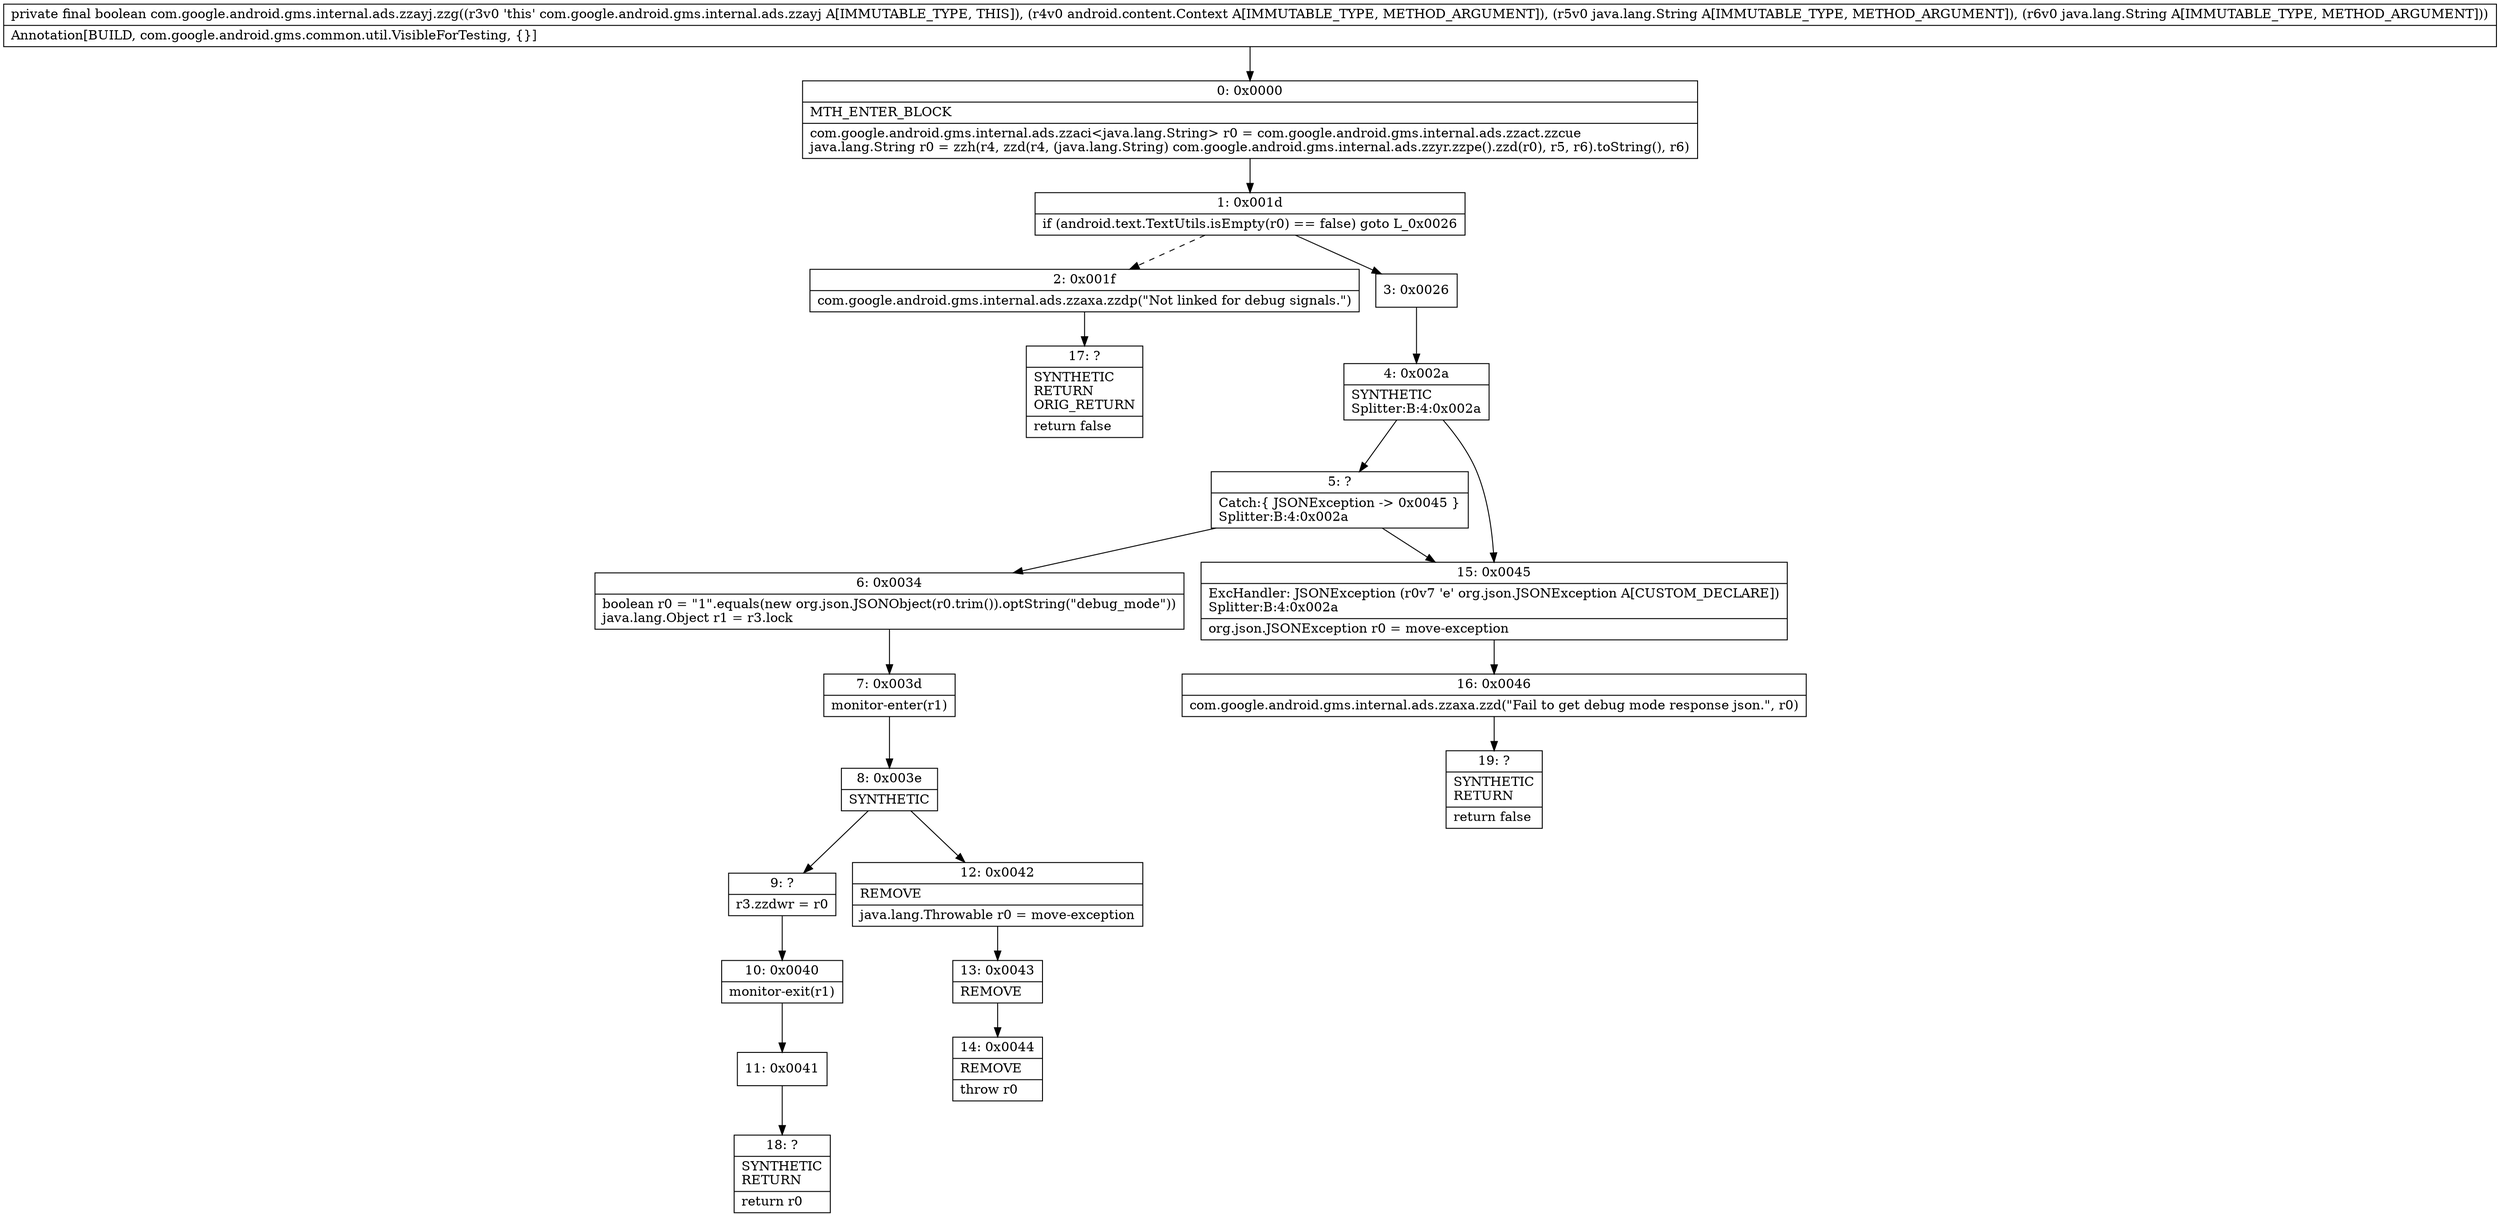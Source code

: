 digraph "CFG forcom.google.android.gms.internal.ads.zzayj.zzg(Landroid\/content\/Context;Ljava\/lang\/String;Ljava\/lang\/String;)Z" {
Node_0 [shape=record,label="{0\:\ 0x0000|MTH_ENTER_BLOCK\l|com.google.android.gms.internal.ads.zzaci\<java.lang.String\> r0 = com.google.android.gms.internal.ads.zzact.zzcue\ljava.lang.String r0 = zzh(r4, zzd(r4, (java.lang.String) com.google.android.gms.internal.ads.zzyr.zzpe().zzd(r0), r5, r6).toString(), r6)\l}"];
Node_1 [shape=record,label="{1\:\ 0x001d|if (android.text.TextUtils.isEmpty(r0) == false) goto L_0x0026\l}"];
Node_2 [shape=record,label="{2\:\ 0x001f|com.google.android.gms.internal.ads.zzaxa.zzdp(\"Not linked for debug signals.\")\l}"];
Node_3 [shape=record,label="{3\:\ 0x0026}"];
Node_4 [shape=record,label="{4\:\ 0x002a|SYNTHETIC\lSplitter:B:4:0x002a\l}"];
Node_5 [shape=record,label="{5\:\ ?|Catch:\{ JSONException \-\> 0x0045 \}\lSplitter:B:4:0x002a\l}"];
Node_6 [shape=record,label="{6\:\ 0x0034|boolean r0 = \"1\".equals(new org.json.JSONObject(r0.trim()).optString(\"debug_mode\"))\ljava.lang.Object r1 = r3.lock\l}"];
Node_7 [shape=record,label="{7\:\ 0x003d|monitor\-enter(r1)\l}"];
Node_8 [shape=record,label="{8\:\ 0x003e|SYNTHETIC\l}"];
Node_9 [shape=record,label="{9\:\ ?|r3.zzdwr = r0\l}"];
Node_10 [shape=record,label="{10\:\ 0x0040|monitor\-exit(r1)\l}"];
Node_11 [shape=record,label="{11\:\ 0x0041}"];
Node_12 [shape=record,label="{12\:\ 0x0042|REMOVE\l|java.lang.Throwable r0 = move\-exception\l}"];
Node_13 [shape=record,label="{13\:\ 0x0043|REMOVE\l}"];
Node_14 [shape=record,label="{14\:\ 0x0044|REMOVE\l|throw r0\l}"];
Node_15 [shape=record,label="{15\:\ 0x0045|ExcHandler: JSONException (r0v7 'e' org.json.JSONException A[CUSTOM_DECLARE])\lSplitter:B:4:0x002a\l|org.json.JSONException r0 = move\-exception\l}"];
Node_16 [shape=record,label="{16\:\ 0x0046|com.google.android.gms.internal.ads.zzaxa.zzd(\"Fail to get debug mode response json.\", r0)\l}"];
Node_17 [shape=record,label="{17\:\ ?|SYNTHETIC\lRETURN\lORIG_RETURN\l|return false\l}"];
Node_18 [shape=record,label="{18\:\ ?|SYNTHETIC\lRETURN\l|return r0\l}"];
Node_19 [shape=record,label="{19\:\ ?|SYNTHETIC\lRETURN\l|return false\l}"];
MethodNode[shape=record,label="{private final boolean com.google.android.gms.internal.ads.zzayj.zzg((r3v0 'this' com.google.android.gms.internal.ads.zzayj A[IMMUTABLE_TYPE, THIS]), (r4v0 android.content.Context A[IMMUTABLE_TYPE, METHOD_ARGUMENT]), (r5v0 java.lang.String A[IMMUTABLE_TYPE, METHOD_ARGUMENT]), (r6v0 java.lang.String A[IMMUTABLE_TYPE, METHOD_ARGUMENT]))  | Annotation[BUILD, com.google.android.gms.common.util.VisibleForTesting, \{\}]\l}"];
MethodNode -> Node_0;
Node_0 -> Node_1;
Node_1 -> Node_2[style=dashed];
Node_1 -> Node_3;
Node_2 -> Node_17;
Node_3 -> Node_4;
Node_4 -> Node_5;
Node_4 -> Node_15;
Node_5 -> Node_6;
Node_5 -> Node_15;
Node_6 -> Node_7;
Node_7 -> Node_8;
Node_8 -> Node_9;
Node_8 -> Node_12;
Node_9 -> Node_10;
Node_10 -> Node_11;
Node_11 -> Node_18;
Node_12 -> Node_13;
Node_13 -> Node_14;
Node_15 -> Node_16;
Node_16 -> Node_19;
}

